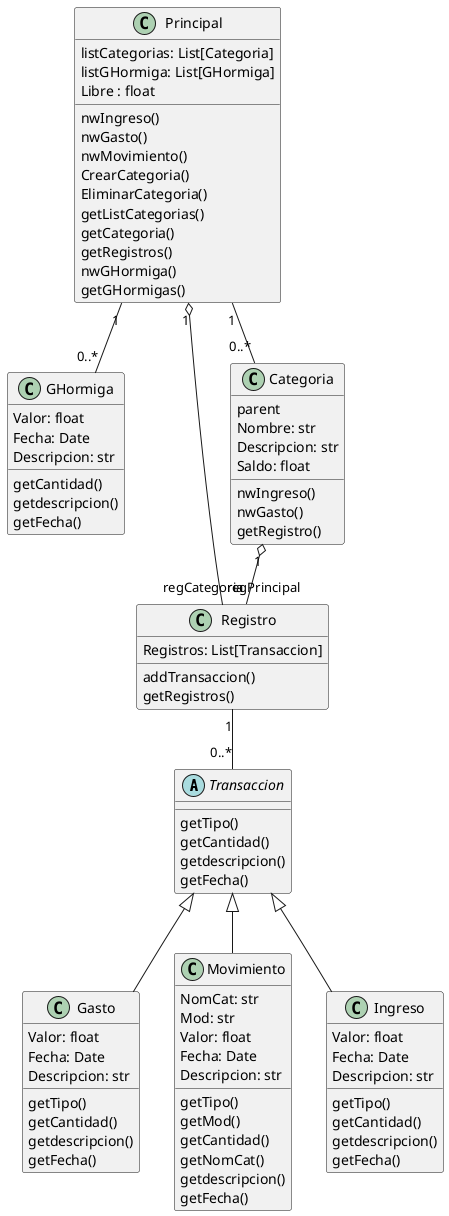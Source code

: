 @startuml
abstract class Transaccion{
  getTipo()
  getCantidad()
  getdescripcion()
  getFecha()

}

class Gasto {
  Valor: float
  Fecha: Date
  Descripcion: str

  getTipo()
  getCantidad()
  getdescripcion()
  getFecha()
}

class Movimiento {
  NomCat: str
  Mod: str
  Valor: float
  Fecha: Date
  Descripcion: str

  getTipo()
  getMod()
  getCantidad()
  getNomCat()
  getdescripcion()
  getFecha()
}



class Ingreso {
  Valor: float
  Fecha: Date
  Descripcion: str

  getTipo()
  getCantidad()
  getdescripcion()
  getFecha()
}

class GHormiga {
  Valor: float
  Fecha: Date
  Descripcion: str

  getCantidad()
  getdescripcion()
  getFecha()
}

class Registro {
  Registros: List[Transaccion]
 

  addTransaccion()
  getRegistros()
}

class Categoria {
  parent
  Nombre: str
  Descripcion: str
  Saldo: float

  nwIngreso()
  nwGasto()
  getRegistro()
  

}

class Principal {
  listCategorias: List[Categoria]
  listGHormiga: List[GHormiga]
  Libre : float
  

  nwIngreso()
  nwGasto()
  nwMovimiento()
  CrearCategoria()
  EliminarCategoria()
  getListCategorias()
  getCategoria()
  getRegistros()
  nwGHormiga()
  getGHormigas()
}

Transaccion <|-- Gasto
Transaccion <|-- Ingreso
Transaccion <|-- Movimiento

Registro "1" -- "0..*"Transaccion
Categoria "1" o-- "regCategoria" Registro
Principal "1" -- "0..*" GHormiga
Principal "1" -- "0..*" Categoria
Principal "1" o-- "regPrincipal" Registro

@enduml
